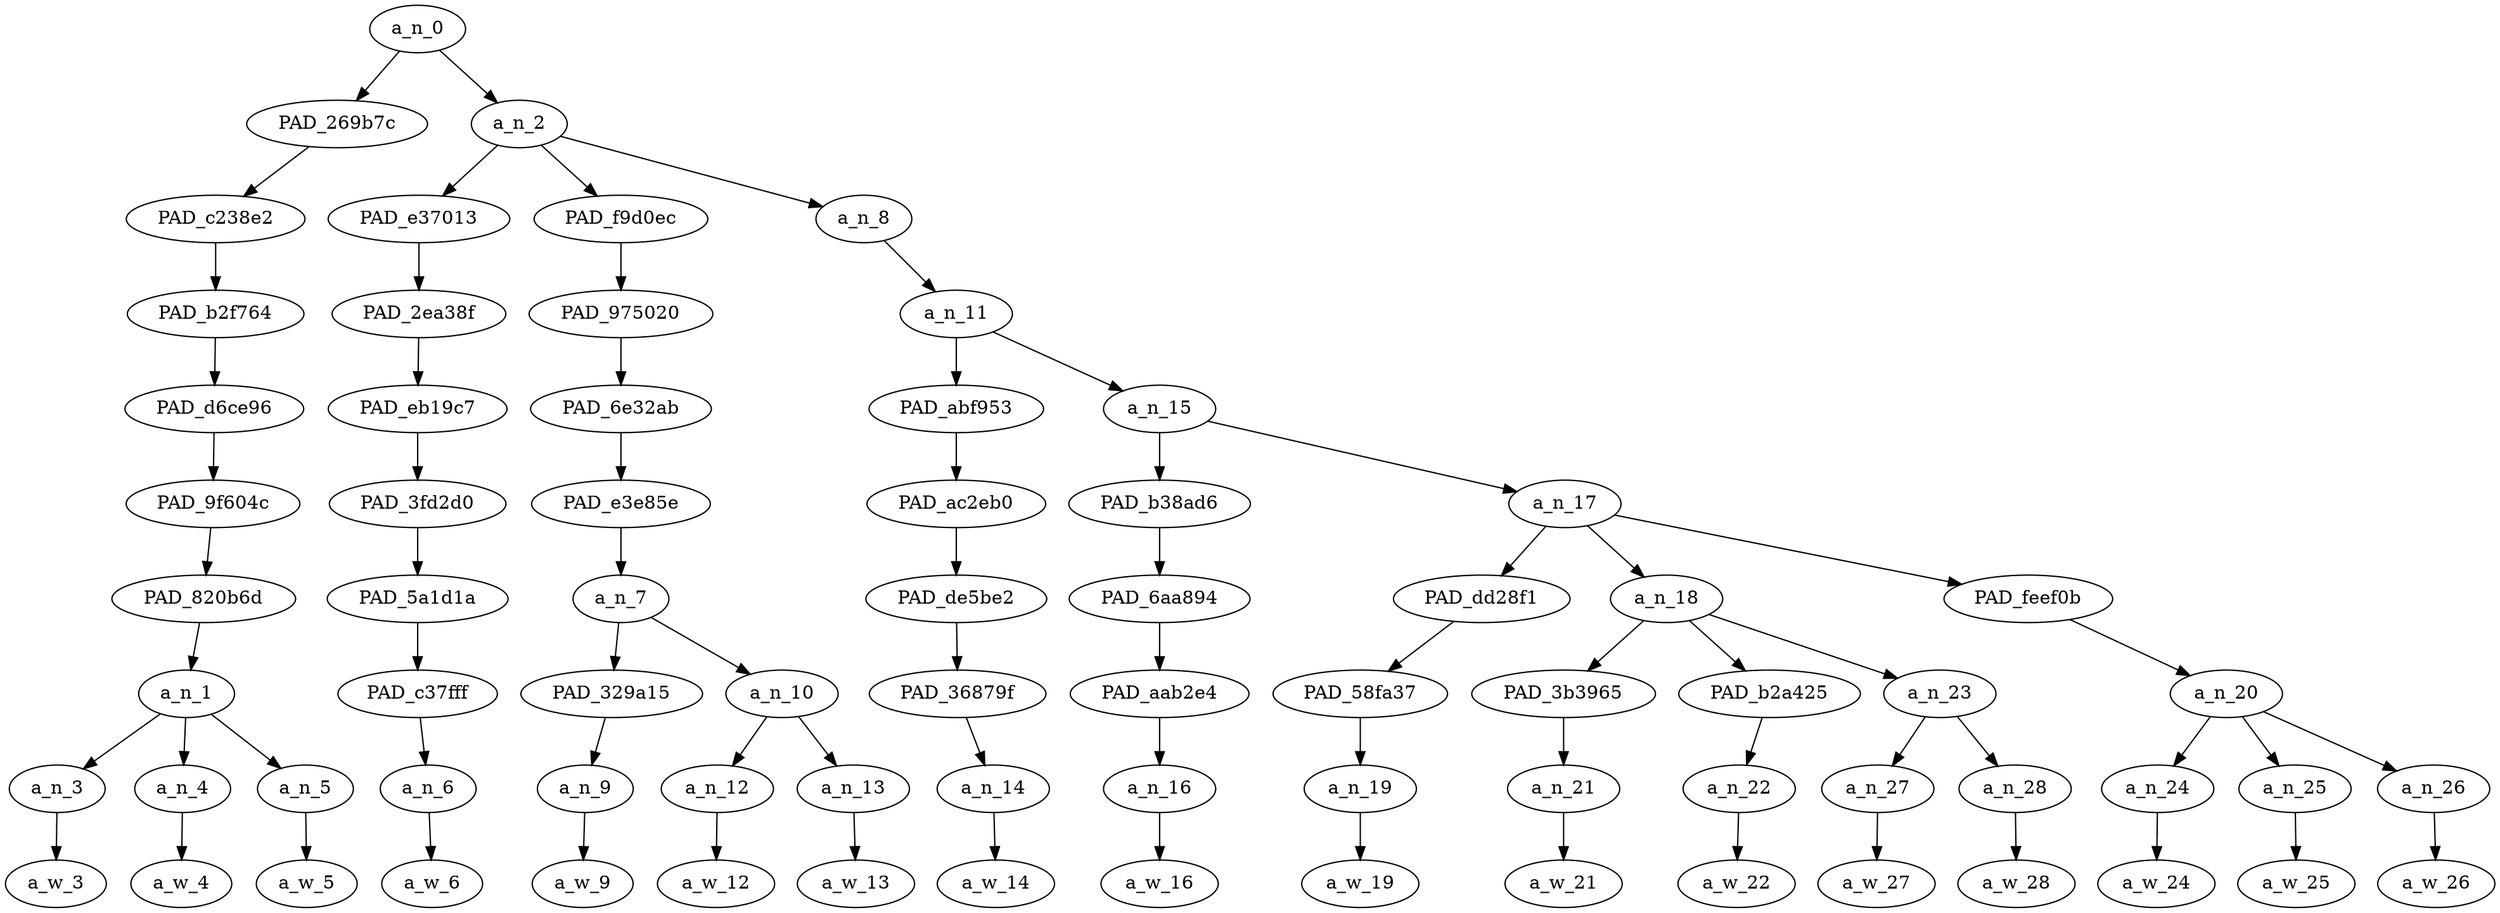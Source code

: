 strict digraph "" {
	a_n_0	[div_dir=1,
		index=0,
		level=9,
		pos="3.238425925925926,9!",
		text_span="[0, 1, 2, 3, 4, 5, 6, 7, 8, 9, 10, 11, 12, 13, 14, 15, 16]",
		value=1.00000001];
	PAD_269b7c	[div_dir=1,
		index=0,
		level=8,
		pos="1.0,8!",
		text_span="[0, 1, 2]",
		value=0.44547446];
	a_n_0 -> PAD_269b7c;
	a_n_2	[div_dir=1,
		index=1,
		level=8,
		pos="5.476851851851852,8!",
		text_span="[3, 4, 5, 6, 7, 8, 9, 10, 11, 12, 13, 14, 15, 16]",
		value=0.55344405];
	a_n_0 -> a_n_2;
	PAD_c238e2	[div_dir=1,
		index=0,
		level=7,
		pos="1.0,7!",
		text_span="[0, 1, 2]",
		value=0.44547446];
	PAD_269b7c -> PAD_c238e2;
	PAD_b2f764	[div_dir=1,
		index=0,
		level=6,
		pos="1.0,6!",
		text_span="[0, 1, 2]",
		value=0.44547446];
	PAD_c238e2 -> PAD_b2f764;
	PAD_d6ce96	[div_dir=1,
		index=0,
		level=5,
		pos="1.0,5!",
		text_span="[0, 1, 2]",
		value=0.44547446];
	PAD_b2f764 -> PAD_d6ce96;
	PAD_9f604c	[div_dir=1,
		index=0,
		level=4,
		pos="1.0,4!",
		text_span="[0, 1, 2]",
		value=0.44547446];
	PAD_d6ce96 -> PAD_9f604c;
	PAD_820b6d	[div_dir=1,
		index=0,
		level=3,
		pos="1.0,3!",
		text_span="[0, 1, 2]",
		value=0.44547446];
	PAD_9f604c -> PAD_820b6d;
	a_n_1	[div_dir=1,
		index=0,
		level=2,
		pos="1.0,2!",
		text_span="[0, 1, 2]",
		value=0.44547446];
	PAD_820b6d -> a_n_1;
	a_n_3	[div_dir=1,
		index=0,
		level=1,
		pos="0.0,1!",
		text_span="[0]",
		value=0.04917559];
	a_n_1 -> a_n_3;
	a_n_4	[div_dir=-1,
		index=1,
		level=1,
		pos="1.0,1!",
		text_span="[1]",
		value=0.08147005];
	a_n_1 -> a_n_4;
	a_n_5	[div_dir=1,
		index=2,
		level=1,
		pos="2.0,1!",
		text_span="[2]",
		value=0.31367449];
	a_n_1 -> a_n_5;
	a_w_3	[div_dir=0,
		index=0,
		level=0,
		pos="0,0!",
		text_span="[0]",
		value=the];
	a_n_3 -> a_w_3;
	a_w_4	[div_dir=0,
		index=1,
		level=0,
		pos="1,0!",
		text_span="[1]",
		value=cia];
	a_n_4 -> a_w_4;
	a_w_5	[div_dir=0,
		index=2,
		level=0,
		pos="2,0!",
		text_span="[2]",
		value=niggers];
	a_n_5 -> a_w_5;
	PAD_e37013	[div_dir=1,
		index=1,
		level=7,
		pos="3.0,7!",
		text_span="[3]",
		value=0.05558997];
	a_n_2 -> PAD_e37013;
	PAD_f9d0ec	[div_dir=1,
		index=2,
		level=7,
		pos="4.75,7!",
		text_span="[4, 5, 6]",
		value=0.10398253];
	a_n_2 -> PAD_f9d0ec;
	a_n_8	[div_dir=1,
		index=3,
		level=7,
		pos="8.680555555555555,7!",
		text_span="[7, 8, 9, 10, 11, 12, 13, 14, 15, 16]",
		value=0.39330346];
	a_n_2 -> a_n_8;
	PAD_2ea38f	[div_dir=1,
		index=1,
		level=6,
		pos="3.0,6!",
		text_span="[3]",
		value=0.05558997];
	PAD_e37013 -> PAD_2ea38f;
	PAD_eb19c7	[div_dir=1,
		index=1,
		level=5,
		pos="3.0,5!",
		text_span="[3]",
		value=0.05558997];
	PAD_2ea38f -> PAD_eb19c7;
	PAD_3fd2d0	[div_dir=1,
		index=1,
		level=4,
		pos="3.0,4!",
		text_span="[3]",
		value=0.05558997];
	PAD_eb19c7 -> PAD_3fd2d0;
	PAD_5a1d1a	[div_dir=1,
		index=1,
		level=3,
		pos="3.0,3!",
		text_span="[3]",
		value=0.05558997];
	PAD_3fd2d0 -> PAD_5a1d1a;
	PAD_c37fff	[div_dir=1,
		index=1,
		level=2,
		pos="3.0,2!",
		text_span="[3]",
		value=0.05558997];
	PAD_5a1d1a -> PAD_c37fff;
	a_n_6	[div_dir=1,
		index=3,
		level=1,
		pos="3.0,1!",
		text_span="[3]",
		value=0.05558997];
	PAD_c37fff -> a_n_6;
	a_w_6	[div_dir=0,
		index=3,
		level=0,
		pos="3,0!",
		text_span="[3]",
		value=glow];
	a_n_6 -> a_w_6;
	PAD_975020	[div_dir=1,
		index=2,
		level=6,
		pos="4.75,6!",
		text_span="[4, 5, 6]",
		value=0.10398253];
	PAD_f9d0ec -> PAD_975020;
	PAD_6e32ab	[div_dir=1,
		index=2,
		level=5,
		pos="4.75,5!",
		text_span="[4, 5, 6]",
		value=0.10398253];
	PAD_975020 -> PAD_6e32ab;
	PAD_e3e85e	[div_dir=1,
		index=2,
		level=4,
		pos="4.75,4!",
		text_span="[4, 5, 6]",
		value=0.10398253];
	PAD_6e32ab -> PAD_e3e85e;
	a_n_7	[div_dir=1,
		index=2,
		level=3,
		pos="4.75,3!",
		text_span="[4, 5, 6]",
		value=0.10398253];
	PAD_e3e85e -> a_n_7;
	PAD_329a15	[div_dir=1,
		index=2,
		level=2,
		pos="4.0,2!",
		text_span="[4]",
		value=0.03352759];
	a_n_7 -> PAD_329a15;
	a_n_10	[div_dir=1,
		index=3,
		level=2,
		pos="5.5,2!",
		text_span="[5, 6]",
		value=0.07019303];
	a_n_7 -> a_n_10;
	a_n_9	[div_dir=1,
		index=4,
		level=1,
		pos="4.0,1!",
		text_span="[4]",
		value=0.03352759];
	PAD_329a15 -> a_n_9;
	a_w_9	[div_dir=0,
		index=4,
		level=0,
		pos="4,0!",
		text_span="[4]",
		value=in];
	a_n_9 -> a_w_9;
	a_n_12	[div_dir=1,
		index=5,
		level=1,
		pos="5.0,1!",
		text_span="[5]",
		value=0.03128230];
	a_n_10 -> a_n_12;
	a_n_13	[div_dir=1,
		index=6,
		level=1,
		pos="6.0,1!",
		text_span="[6]",
		value=0.03876171];
	a_n_10 -> a_n_13;
	a_w_12	[div_dir=0,
		index=5,
		level=0,
		pos="5,0!",
		text_span="[5]",
		value=the1];
	a_n_12 -> a_w_12;
	a_w_13	[div_dir=0,
		index=6,
		level=0,
		pos="6,0!",
		text_span="[6]",
		value=dark];
	a_n_13 -> a_w_13;
	a_n_11	[div_dir=1,
		index=3,
		level=6,
		pos="8.680555555555555,6!",
		text_span="[7, 8, 9, 10, 11, 12, 13, 14, 15, 16]",
		value=0.39279414];
	a_n_8 -> a_n_11;
	PAD_abf953	[div_dir=1,
		index=3,
		level=5,
		pos="7.0,5!",
		text_span="[7]",
		value=0.03677207];
	a_n_11 -> PAD_abf953;
	a_n_15	[div_dir=1,
		index=4,
		level=5,
		pos="10.36111111111111,5!",
		text_span="[8, 9, 10, 11, 12, 13, 14, 15, 16]",
		value=0.35551275];
	a_n_11 -> a_n_15;
	PAD_ac2eb0	[div_dir=1,
		index=3,
		level=4,
		pos="7.0,4!",
		text_span="[7]",
		value=0.03677207];
	PAD_abf953 -> PAD_ac2eb0;
	PAD_de5be2	[div_dir=1,
		index=3,
		level=3,
		pos="7.0,3!",
		text_span="[7]",
		value=0.03677207];
	PAD_ac2eb0 -> PAD_de5be2;
	PAD_36879f	[div_dir=1,
		index=4,
		level=2,
		pos="7.0,2!",
		text_span="[7]",
		value=0.03677207];
	PAD_de5be2 -> PAD_36879f;
	a_n_14	[div_dir=1,
		index=7,
		level=1,
		pos="7.0,1!",
		text_span="[7]",
		value=0.03677207];
	PAD_36879f -> a_n_14;
	a_w_14	[div_dir=0,
		index=7,
		level=0,
		pos="7,0!",
		text_span="[7]",
		value=you];
	a_n_14 -> a_w_14;
	PAD_b38ad6	[div_dir=1,
		index=4,
		level=4,
		pos="8.0,4!",
		text_span="[8]",
		value=0.03011301];
	a_n_15 -> PAD_b38ad6;
	a_n_17	[div_dir=1,
		index=5,
		level=4,
		pos="12.722222222222221,4!",
		text_span="[9, 10, 11, 12, 13, 14, 15, 16]",
		value=0.32492270];
	a_n_15 -> a_n_17;
	PAD_6aa894	[div_dir=1,
		index=4,
		level=3,
		pos="8.0,3!",
		text_span="[8]",
		value=0.03011301];
	PAD_b38ad6 -> PAD_6aa894;
	PAD_aab2e4	[div_dir=1,
		index=5,
		level=2,
		pos="8.0,2!",
		text_span="[8]",
		value=0.03011301];
	PAD_6aa894 -> PAD_aab2e4;
	a_n_16	[div_dir=1,
		index=8,
		level=1,
		pos="8.0,1!",
		text_span="[8]",
		value=0.03011301];
	PAD_aab2e4 -> a_n_16;
	a_w_16	[div_dir=0,
		index=8,
		level=0,
		pos="8,0!",
		text_span="[8]",
		value=can];
	a_n_16 -> a_w_16;
	PAD_dd28f1	[div_dir=-1,
		index=6,
		level=3,
		pos="13.0,3!",
		text_span="[13]",
		value=0.03575819];
	a_n_17 -> PAD_dd28f1;
	a_n_18	[div_dir=1,
		index=5,
		level=3,
		pos="10.166666666666666,3!",
		text_span="[9, 10, 11, 12]",
		value=0.14344130];
	a_n_17 -> a_n_18;
	PAD_feef0b	[div_dir=1,
		index=7,
		level=3,
		pos="15.0,3!",
		text_span="[14, 15, 16]",
		value=0.14522395];
	a_n_17 -> PAD_feef0b;
	PAD_58fa37	[div_dir=-1,
		index=9,
		level=2,
		pos="13.0,2!",
		text_span="[13]",
		value=0.03575819];
	PAD_dd28f1 -> PAD_58fa37;
	a_n_19	[div_dir=-1,
		index=13,
		level=1,
		pos="13.0,1!",
		text_span="[13]",
		value=0.03575819];
	PAD_58fa37 -> a_n_19;
	a_w_19	[div_dir=0,
		index=13,
		level=0,
		pos="13,0!",
		text_span="[13]",
		value=and];
	a_n_19 -> a_w_19;
	PAD_3b3965	[div_dir=1,
		index=6,
		level=2,
		pos="9.0,2!",
		text_span="[9]",
		value=0.03343294];
	a_n_18 -> PAD_3b3965;
	PAD_b2a425	[div_dir=1,
		index=7,
		level=2,
		pos="10.0,2!",
		text_span="[10]",
		value=0.03826102];
	a_n_18 -> PAD_b2a425;
	a_n_23	[div_dir=1,
		index=8,
		level=2,
		pos="11.5,2!",
		text_span="[11, 12]",
		value=0.07143482];
	a_n_18 -> a_n_23;
	a_n_21	[div_dir=1,
		index=9,
		level=1,
		pos="9.0,1!",
		text_span="[9]",
		value=0.03343294];
	PAD_3b3965 -> a_n_21;
	a_w_21	[div_dir=0,
		index=9,
		level=0,
		pos="9,0!",
		text_span="[9]",
		value=see];
	a_n_21 -> a_w_21;
	a_n_22	[div_dir=1,
		index=10,
		level=1,
		pos="10.0,1!",
		text_span="[10]",
		value=0.03826102];
	PAD_b2a425 -> a_n_22;
	a_w_22	[div_dir=0,
		index=10,
		level=0,
		pos="10,0!",
		text_span="[10]",
		value=them];
	a_n_22 -> a_w_22;
	a_n_27	[div_dir=1,
		index=11,
		level=1,
		pos="11.0,1!",
		text_span="[11]",
		value=0.03249950];
	a_n_23 -> a_n_27;
	a_n_28	[div_dir=1,
		index=12,
		level=1,
		pos="12.0,1!",
		text_span="[12]",
		value=0.03871610];
	a_n_23 -> a_n_28;
	a_w_27	[div_dir=0,
		index=11,
		level=0,
		pos="11,0!",
		text_span="[11]",
		value=at];
	a_n_27 -> a_w_27;
	a_w_28	[div_dir=0,
		index=12,
		level=0,
		pos="12,0!",
		text_span="[12]",
		value=night];
	a_n_28 -> a_w_28;
	a_n_20	[div_dir=1,
		index=10,
		level=2,
		pos="15.0,2!",
		text_span="[14, 15, 16]",
		value=0.14522395];
	PAD_feef0b -> a_n_20;
	a_n_24	[div_dir=1,
		index=14,
		level=1,
		pos="14.0,1!",
		text_span="[14]",
		value=0.05223222];
	a_n_20 -> a_n_24;
	a_n_25	[div_dir=1,
		index=15,
		level=1,
		pos="15.0,1!",
		text_span="[15]",
		value=0.04840499];
	a_n_20 -> a_n_25;
	a_n_26	[div_dir=1,
		index=16,
		level=1,
		pos="16.0,1!",
		text_span="[16]",
		value=0.04409590];
	a_n_20 -> a_n_26;
	a_w_24	[div_dir=0,
		index=14,
		level=0,
		pos="14,0!",
		text_span="[14]",
		value=run];
	a_n_24 -> a_w_24;
	a_w_25	[div_dir=0,
		index=15,
		level=0,
		pos="15,0!",
		text_span="[15]",
		value=them1];
	a_n_25 -> a_w_25;
	a_w_26	[div_dir=0,
		index=16,
		level=0,
		pos="16,0!",
		text_span="[16]",
		value=over];
	a_n_26 -> a_w_26;
}
